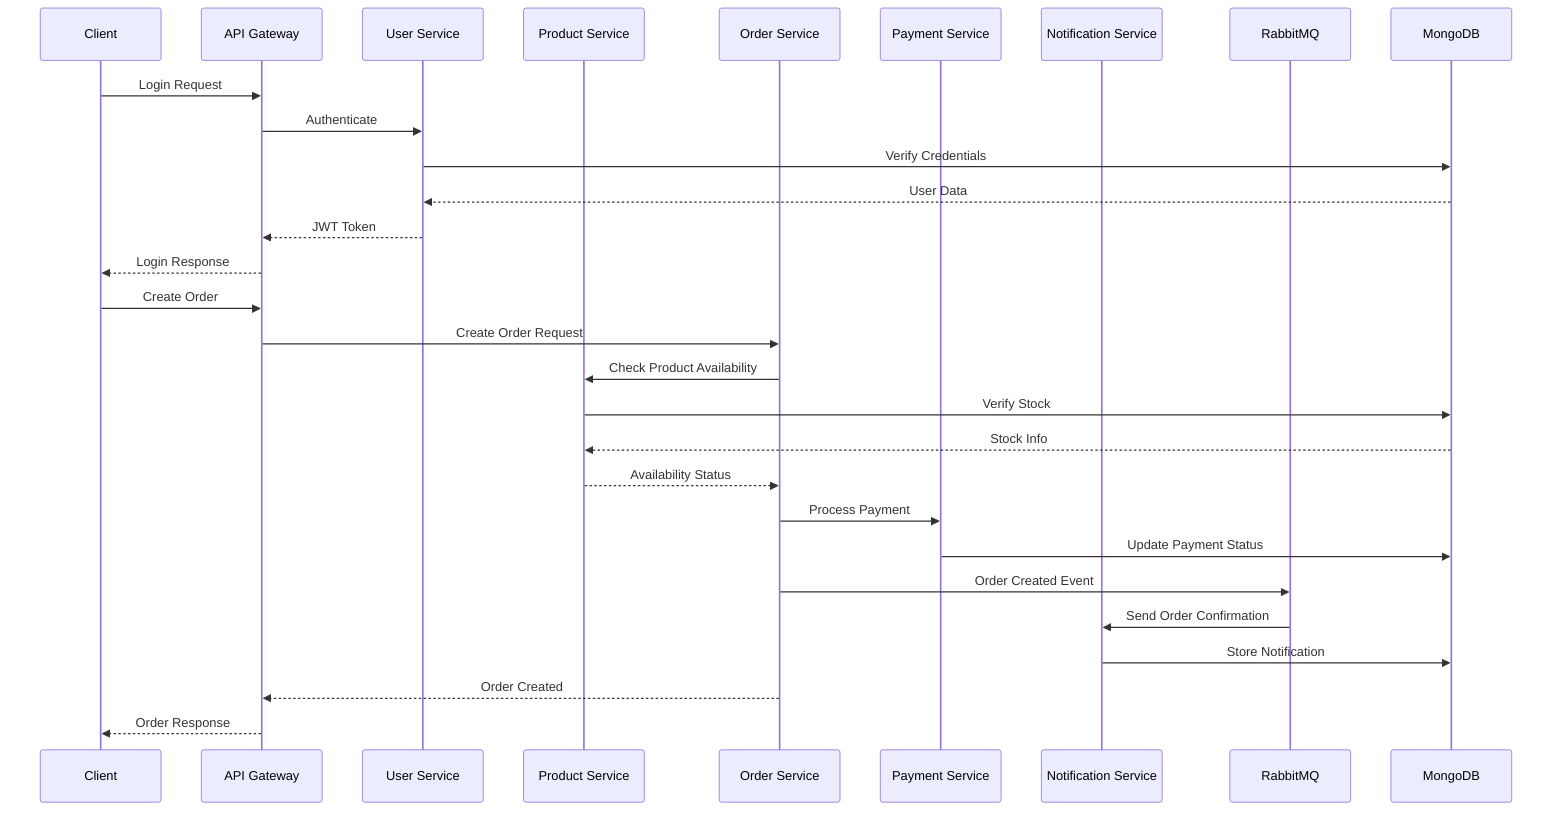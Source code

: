 sequenceDiagram
    participant Client
    participant Gateway as API Gateway
    participant User as User Service
    participant Product as Product Service
    participant Order as Order Service
    participant Payment as Payment Service
    participant Notification as Notification Service
    participant RabbitMQ
    participant MongoDB

    Client->>Gateway: Login Request
    Gateway->>User: Authenticate
    User->>MongoDB: Verify Credentials
    MongoDB-->>User: User Data
    User-->>Gateway: JWT Token
    Gateway-->>Client: Login Response

    Client->>Gateway: Create Order
    Gateway->>Order: Create Order Request
    Order->>Product: Check Product Availability
    Product->>MongoDB: Verify Stock
    MongoDB-->>Product: Stock Info
    Product-->>Order: Availability Status
    Order->>Payment: Process Payment
    Payment->>MongoDB: Update Payment Status
    Order->>RabbitMQ: Order Created Event
    RabbitMQ->>Notification: Send Order Confirmation
    Notification->>MongoDB: Store Notification
    Order-->>Gateway: Order Created
    Gateway-->>Client: Order Response